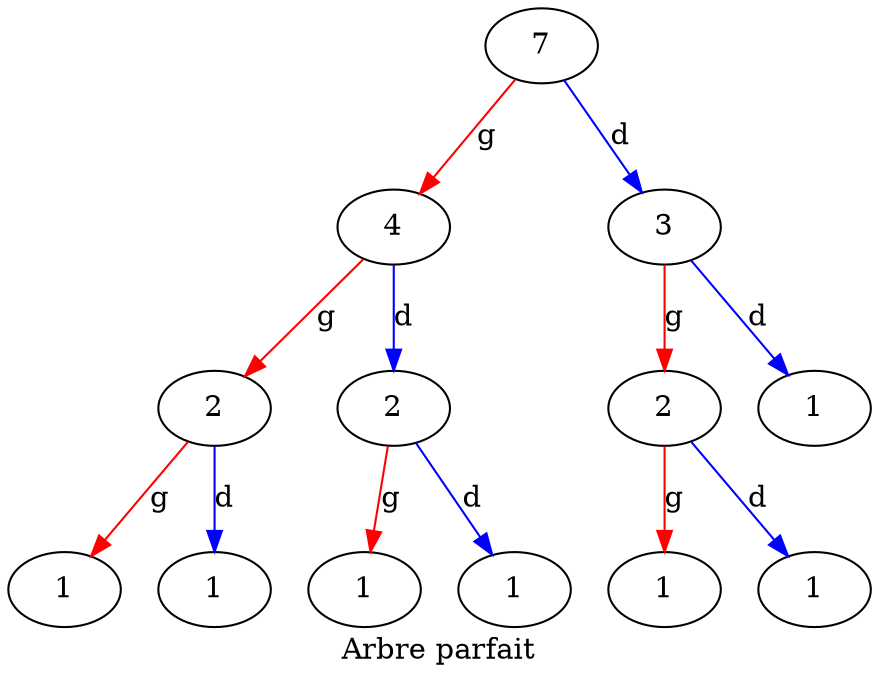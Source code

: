 digraph G { label = "Arbre parfait" 
14465024 [label="7" ] ;
14465024 -> 14464992 [color="red",label="g" ] ;
14464992 [label="4" ] ;
14464992 -> 14464960 [color="red",label="g" ] ;
14464960 [label="2" ] ;
14464960 -> 14464928 [color="red",label="g" ] ;
14464928 [label="1" ] ;
14464960 -> 14464896 [color="blue",label="d" ] ;
14464896 [label="1" ] ;
14464992 -> 14464864 [color="blue",label="d" ] ;
14464864 [label="2" ] ;
14464864 -> 14464832 [color="red",label="g" ] ;
14464832 [label="1" ] ;
14464864 -> 14464800 [color="blue",label="d" ] ;
14464800 [label="1" ] ;
14465024 -> 14464768 [color="blue",label="d" ] ;
14464768 [label="3" ] ;
14464768 -> 14464736 [color="red",label="g" ] ;
14464736 [label="2" ] ;
14464736 -> 14464704 [color="red",label="g" ] ;
14464704 [label="1" ] ;
14464736 -> 14464672 [color="blue",label="d" ] ;
14464672 [label="1" ] ;
14464768 -> 14464640 [color="blue",label="d" ] ;
14464640 [label="1" ] ;

 }
